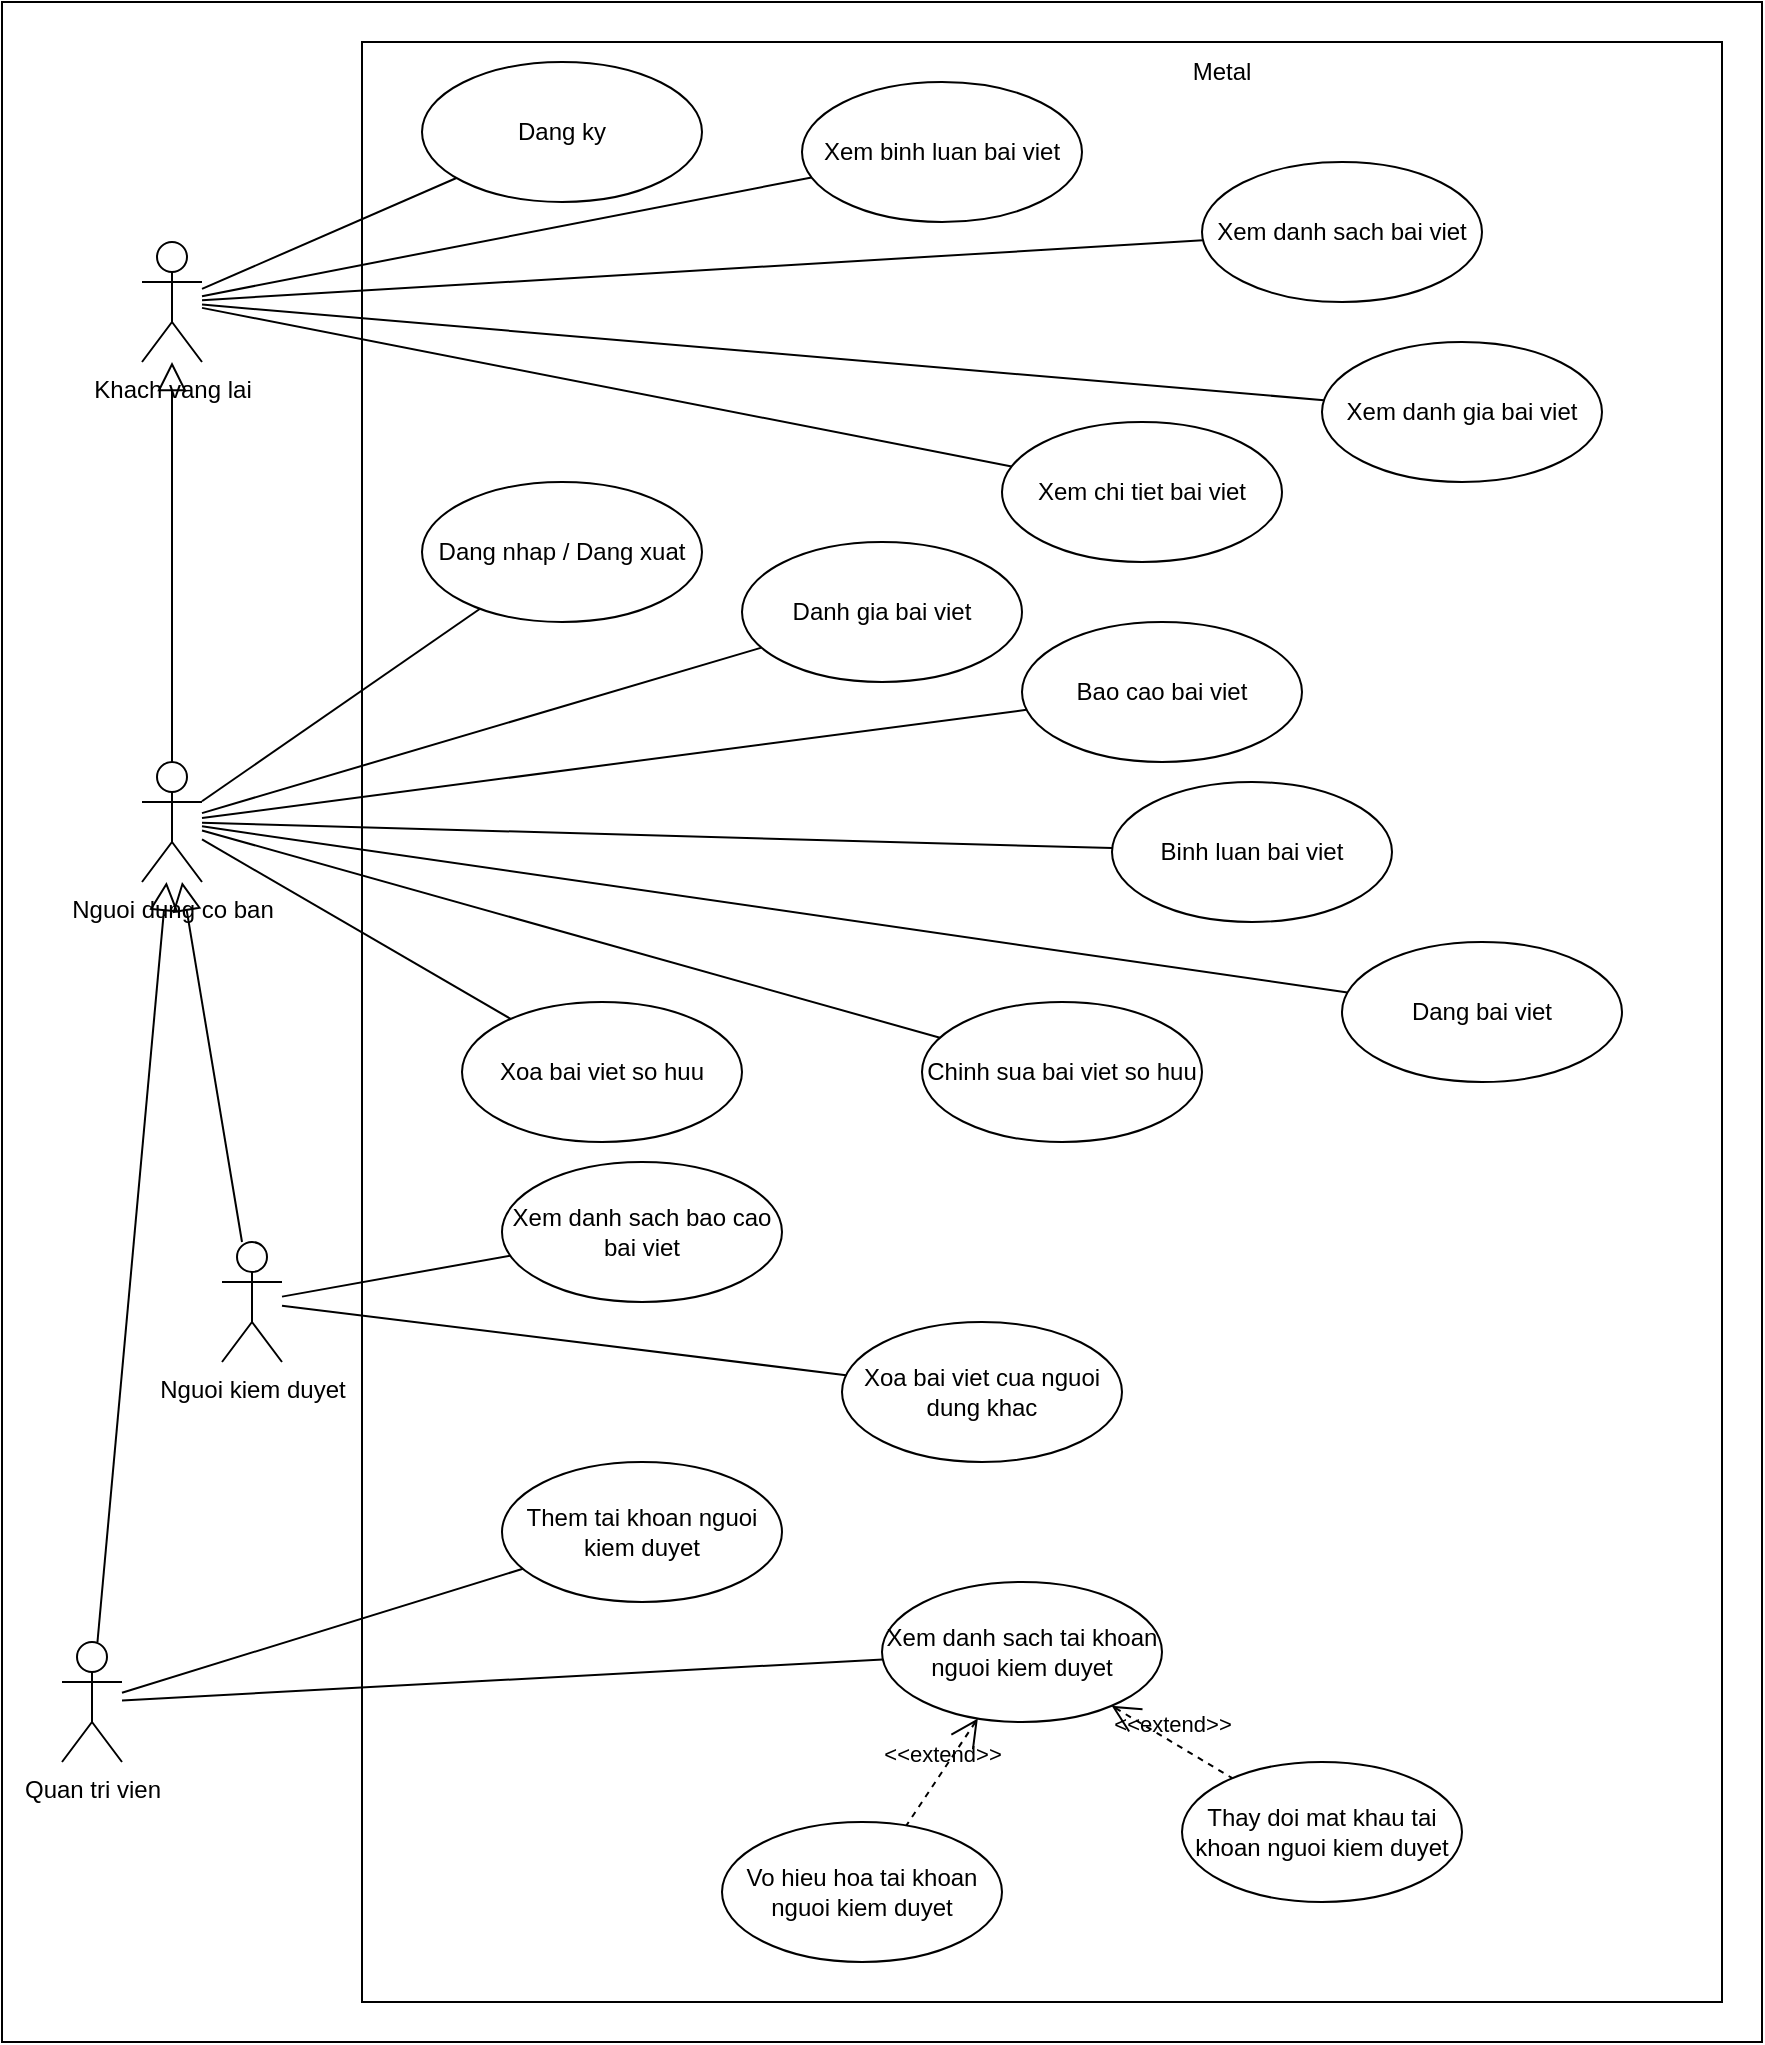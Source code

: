 <mxfile version="20.6.2" type="device"><diagram id="sE9OV-S0o6tR0K1Dm4XS" name="Page-1"><mxGraphModel dx="1831" dy="1526" grid="1" gridSize="10" guides="1" tooltips="1" connect="1" arrows="1" fold="1" page="1" pageScale="1" pageWidth="3300" pageHeight="4681" math="0" shadow="0"><root><mxCell id="0"/><mxCell id="1" parent="0"/><mxCell id="O-cRRPbKCrsoTmMjzpzN-56" value="" style="rounded=0;whiteSpace=wrap;html=1;" vertex="1" parent="1"><mxGeometry x="440" y="60" width="880" height="1020" as="geometry"/></mxCell><mxCell id="O-cRRPbKCrsoTmMjzpzN-8" value="" style="rounded=0;whiteSpace=wrap;html=1;" vertex="1" parent="1"><mxGeometry x="620" y="80" width="680" height="980" as="geometry"/></mxCell><mxCell id="O-cRRPbKCrsoTmMjzpzN-1" value="Khach vang lai" style="shape=umlActor;html=1;verticalLabelPosition=bottom;verticalAlign=top;align=center;" vertex="1" parent="1"><mxGeometry x="510" y="180" width="30" height="60" as="geometry"/></mxCell><mxCell id="O-cRRPbKCrsoTmMjzpzN-2" value="Nguoi dung co ban" style="shape=umlActor;html=1;verticalLabelPosition=bottom;verticalAlign=top;align=center;" vertex="1" parent="1"><mxGeometry x="510" y="440" width="30" height="60" as="geometry"/></mxCell><mxCell id="O-cRRPbKCrsoTmMjzpzN-3" value="Nguoi kiem duyet" style="shape=umlActor;html=1;verticalLabelPosition=bottom;verticalAlign=top;align=center;" vertex="1" parent="1"><mxGeometry x="550" y="680" width="30" height="60" as="geometry"/></mxCell><mxCell id="O-cRRPbKCrsoTmMjzpzN-6" value="Quan tri vien" style="shape=umlActor;html=1;verticalLabelPosition=bottom;verticalAlign=top;align=center;" vertex="1" parent="1"><mxGeometry x="470" y="880" width="30" height="60" as="geometry"/></mxCell><mxCell id="O-cRRPbKCrsoTmMjzpzN-9" value="Dang ky" style="ellipse;whiteSpace=wrap;html=1;" vertex="1" parent="1"><mxGeometry x="650" y="90" width="140" height="70" as="geometry"/></mxCell><mxCell id="O-cRRPbKCrsoTmMjzpzN-10" value="Xem binh luan bai viet" style="ellipse;whiteSpace=wrap;html=1;" vertex="1" parent="1"><mxGeometry x="840" y="100" width="140" height="70" as="geometry"/></mxCell><mxCell id="O-cRRPbKCrsoTmMjzpzN-11" value="Xem danh sach bai viet" style="ellipse;whiteSpace=wrap;html=1;" vertex="1" parent="1"><mxGeometry x="1040" y="140" width="140" height="70" as="geometry"/></mxCell><mxCell id="O-cRRPbKCrsoTmMjzpzN-14" value="" style="edgeStyle=none;html=1;endArrow=none;verticalAlign=bottom;rounded=0;" edge="1" parent="1" source="O-cRRPbKCrsoTmMjzpzN-1" target="O-cRRPbKCrsoTmMjzpzN-9"><mxGeometry width="160" relative="1" as="geometry"><mxPoint x="850" y="770" as="sourcePoint"/><mxPoint x="1010" y="770" as="targetPoint"/></mxGeometry></mxCell><mxCell id="O-cRRPbKCrsoTmMjzpzN-15" value="Xem danh gia bai viet" style="ellipse;whiteSpace=wrap;html=1;" vertex="1" parent="1"><mxGeometry x="1100" y="230" width="140" height="70" as="geometry"/></mxCell><mxCell id="O-cRRPbKCrsoTmMjzpzN-16" value="Xem chi tiet bai viet" style="ellipse;whiteSpace=wrap;html=1;" vertex="1" parent="1"><mxGeometry x="940" y="270" width="140" height="70" as="geometry"/></mxCell><mxCell id="O-cRRPbKCrsoTmMjzpzN-17" value="Dang nhap / Dang xuat" style="ellipse;whiteSpace=wrap;html=1;" vertex="1" parent="1"><mxGeometry x="650" y="300" width="140" height="70" as="geometry"/></mxCell><mxCell id="O-cRRPbKCrsoTmMjzpzN-18" value="Danh gia bai viet" style="ellipse;whiteSpace=wrap;html=1;" vertex="1" parent="1"><mxGeometry x="810" y="330" width="140" height="70" as="geometry"/></mxCell><mxCell id="O-cRRPbKCrsoTmMjzpzN-19" value="Bao cao bai viet" style="ellipse;whiteSpace=wrap;html=1;" vertex="1" parent="1"><mxGeometry x="950" y="370" width="140" height="70" as="geometry"/></mxCell><mxCell id="O-cRRPbKCrsoTmMjzpzN-20" value="Binh luan bai viet" style="ellipse;whiteSpace=wrap;html=1;" vertex="1" parent="1"><mxGeometry x="995" y="450" width="140" height="70" as="geometry"/></mxCell><mxCell id="O-cRRPbKCrsoTmMjzpzN-21" value="Dang bai viet" style="ellipse;whiteSpace=wrap;html=1;" vertex="1" parent="1"><mxGeometry x="1110" y="530" width="140" height="70" as="geometry"/></mxCell><mxCell id="O-cRRPbKCrsoTmMjzpzN-22" value="Chinh sua bai viet so huu" style="ellipse;whiteSpace=wrap;html=1;" vertex="1" parent="1"><mxGeometry x="900" y="560" width="140" height="70" as="geometry"/></mxCell><mxCell id="O-cRRPbKCrsoTmMjzpzN-23" value="Xoa bai viet so huu" style="ellipse;whiteSpace=wrap;html=1;" vertex="1" parent="1"><mxGeometry x="670" y="560" width="140" height="70" as="geometry"/></mxCell><mxCell id="O-cRRPbKCrsoTmMjzpzN-24" value="Xem danh sach bao cao bai viet" style="ellipse;whiteSpace=wrap;html=1;" vertex="1" parent="1"><mxGeometry x="690" y="640" width="140" height="70" as="geometry"/></mxCell><mxCell id="O-cRRPbKCrsoTmMjzpzN-25" value="Xoa bai viet cua nguoi dung khac" style="ellipse;whiteSpace=wrap;html=1;" vertex="1" parent="1"><mxGeometry x="860" y="720" width="140" height="70" as="geometry"/></mxCell><mxCell id="O-cRRPbKCrsoTmMjzpzN-26" value="Them tai khoan nguoi kiem duyet" style="ellipse;whiteSpace=wrap;html=1;" vertex="1" parent="1"><mxGeometry x="690" y="790" width="140" height="70" as="geometry"/></mxCell><mxCell id="O-cRRPbKCrsoTmMjzpzN-27" value="Xem danh sach tai khoan nguoi kiem duyet" style="ellipse;whiteSpace=wrap;html=1;" vertex="1" parent="1"><mxGeometry x="880" y="850" width="140" height="70" as="geometry"/></mxCell><mxCell id="O-cRRPbKCrsoTmMjzpzN-28" value="Vo hieu hoa tai khoan nguoi kiem duyet" style="ellipse;whiteSpace=wrap;html=1;" vertex="1" parent="1"><mxGeometry x="800" y="970" width="140" height="70" as="geometry"/></mxCell><mxCell id="O-cRRPbKCrsoTmMjzpzN-29" value="Thay doi mat khau tai khoan nguoi kiem duyet" style="ellipse;whiteSpace=wrap;html=1;" vertex="1" parent="1"><mxGeometry x="1030" y="940" width="140" height="70" as="geometry"/></mxCell><mxCell id="O-cRRPbKCrsoTmMjzpzN-30" value="" style="edgeStyle=none;html=1;endArrow=none;verticalAlign=bottom;rounded=0;" edge="1" parent="1" source="O-cRRPbKCrsoTmMjzpzN-1" target="O-cRRPbKCrsoTmMjzpzN-10"><mxGeometry width="160" relative="1" as="geometry"><mxPoint x="470" y="210" as="sourcePoint"/><mxPoint x="750" y="210" as="targetPoint"/></mxGeometry></mxCell><mxCell id="O-cRRPbKCrsoTmMjzpzN-31" value="" style="edgeStyle=none;html=1;endArrow=none;verticalAlign=bottom;rounded=0;" edge="1" parent="1" source="O-cRRPbKCrsoTmMjzpzN-1" target="O-cRRPbKCrsoTmMjzpzN-11"><mxGeometry width="160" relative="1" as="geometry"><mxPoint x="480" y="220" as="sourcePoint"/><mxPoint x="760" y="220" as="targetPoint"/></mxGeometry></mxCell><mxCell id="O-cRRPbKCrsoTmMjzpzN-32" value="" style="edgeStyle=none;html=1;endArrow=none;verticalAlign=bottom;rounded=0;" edge="1" parent="1" source="O-cRRPbKCrsoTmMjzpzN-1" target="O-cRRPbKCrsoTmMjzpzN-15"><mxGeometry width="160" relative="1" as="geometry"><mxPoint x="490" y="230" as="sourcePoint"/><mxPoint x="770" y="230" as="targetPoint"/></mxGeometry></mxCell><mxCell id="O-cRRPbKCrsoTmMjzpzN-33" value="" style="edgeStyle=none;html=1;endArrow=block;endFill=0;endSize=12;verticalAlign=bottom;rounded=0;" edge="1" parent="1" source="O-cRRPbKCrsoTmMjzpzN-2" target="O-cRRPbKCrsoTmMjzpzN-1"><mxGeometry width="160" relative="1" as="geometry"><mxPoint x="850" y="730" as="sourcePoint"/><mxPoint x="1010" y="730" as="targetPoint"/></mxGeometry></mxCell><mxCell id="O-cRRPbKCrsoTmMjzpzN-34" value="" style="edgeStyle=none;html=1;endArrow=none;verticalAlign=bottom;rounded=0;" edge="1" parent="1" source="O-cRRPbKCrsoTmMjzpzN-1" target="O-cRRPbKCrsoTmMjzpzN-16"><mxGeometry width="160" relative="1" as="geometry"><mxPoint x="500" y="240" as="sourcePoint"/><mxPoint x="780" y="240" as="targetPoint"/></mxGeometry></mxCell><mxCell id="O-cRRPbKCrsoTmMjzpzN-35" value="" style="edgeStyle=none;html=1;endArrow=none;verticalAlign=bottom;rounded=0;" edge="1" parent="1" source="O-cRRPbKCrsoTmMjzpzN-2" target="O-cRRPbKCrsoTmMjzpzN-17"><mxGeometry width="160" relative="1" as="geometry"><mxPoint x="510" y="250" as="sourcePoint"/><mxPoint x="790" y="250" as="targetPoint"/></mxGeometry></mxCell><mxCell id="O-cRRPbKCrsoTmMjzpzN-36" value="" style="edgeStyle=none;html=1;endArrow=none;verticalAlign=bottom;rounded=0;" edge="1" parent="1" source="O-cRRPbKCrsoTmMjzpzN-2" target="O-cRRPbKCrsoTmMjzpzN-19"><mxGeometry width="160" relative="1" as="geometry"><mxPoint x="520" y="260" as="sourcePoint"/><mxPoint x="800" y="260" as="targetPoint"/></mxGeometry></mxCell><mxCell id="O-cRRPbKCrsoTmMjzpzN-37" value="" style="edgeStyle=none;html=1;endArrow=none;verticalAlign=bottom;rounded=0;" edge="1" parent="1" source="O-cRRPbKCrsoTmMjzpzN-2" target="O-cRRPbKCrsoTmMjzpzN-18"><mxGeometry width="160" relative="1" as="geometry"><mxPoint x="530" y="270" as="sourcePoint"/><mxPoint x="810" y="270" as="targetPoint"/></mxGeometry></mxCell><mxCell id="O-cRRPbKCrsoTmMjzpzN-38" value="" style="edgeStyle=none;html=1;endArrow=none;verticalAlign=bottom;rounded=0;" edge="1" parent="1" source="O-cRRPbKCrsoTmMjzpzN-2" target="O-cRRPbKCrsoTmMjzpzN-20"><mxGeometry width="160" relative="1" as="geometry"><mxPoint x="540" y="280" as="sourcePoint"/><mxPoint x="820" y="280" as="targetPoint"/></mxGeometry></mxCell><mxCell id="O-cRRPbKCrsoTmMjzpzN-39" value="" style="edgeStyle=none;html=1;endArrow=none;verticalAlign=bottom;rounded=0;" edge="1" parent="1" source="O-cRRPbKCrsoTmMjzpzN-2" target="O-cRRPbKCrsoTmMjzpzN-21"><mxGeometry width="160" relative="1" as="geometry"><mxPoint x="530" y="510" as="sourcePoint"/><mxPoint x="830" y="290" as="targetPoint"/></mxGeometry></mxCell><mxCell id="O-cRRPbKCrsoTmMjzpzN-40" value="" style="edgeStyle=none;html=1;endArrow=none;verticalAlign=bottom;rounded=0;" edge="1" parent="1" source="O-cRRPbKCrsoTmMjzpzN-2" target="O-cRRPbKCrsoTmMjzpzN-22"><mxGeometry width="160" relative="1" as="geometry"><mxPoint x="560" y="300" as="sourcePoint"/><mxPoint x="840" y="300" as="targetPoint"/></mxGeometry></mxCell><mxCell id="O-cRRPbKCrsoTmMjzpzN-41" value="" style="edgeStyle=none;html=1;endArrow=none;verticalAlign=bottom;rounded=0;" edge="1" parent="1" source="O-cRRPbKCrsoTmMjzpzN-2" target="O-cRRPbKCrsoTmMjzpzN-23"><mxGeometry width="160" relative="1" as="geometry"><mxPoint x="570" y="310" as="sourcePoint"/><mxPoint x="850" y="310" as="targetPoint"/></mxGeometry></mxCell><mxCell id="O-cRRPbKCrsoTmMjzpzN-42" value="" style="edgeStyle=none;html=1;endArrow=none;verticalAlign=bottom;rounded=0;" edge="1" parent="1" source="O-cRRPbKCrsoTmMjzpzN-3" target="O-cRRPbKCrsoTmMjzpzN-24"><mxGeometry width="160" relative="1" as="geometry"><mxPoint x="580" y="320" as="sourcePoint"/><mxPoint x="860" y="320" as="targetPoint"/></mxGeometry></mxCell><mxCell id="O-cRRPbKCrsoTmMjzpzN-43" value="" style="edgeStyle=none;html=1;endArrow=none;verticalAlign=bottom;rounded=0;" edge="1" parent="1" source="O-cRRPbKCrsoTmMjzpzN-3" target="O-cRRPbKCrsoTmMjzpzN-25"><mxGeometry width="160" relative="1" as="geometry"><mxPoint x="590" y="330" as="sourcePoint"/><mxPoint x="870" y="330" as="targetPoint"/></mxGeometry></mxCell><mxCell id="O-cRRPbKCrsoTmMjzpzN-44" value="" style="edgeStyle=none;html=1;endArrow=none;verticalAlign=bottom;rounded=0;" edge="1" parent="1" source="O-cRRPbKCrsoTmMjzpzN-6" target="O-cRRPbKCrsoTmMjzpzN-26"><mxGeometry width="160" relative="1" as="geometry"><mxPoint x="600" y="340" as="sourcePoint"/><mxPoint x="880" y="340" as="targetPoint"/></mxGeometry></mxCell><mxCell id="O-cRRPbKCrsoTmMjzpzN-47" value="" style="edgeStyle=none;html=1;endArrow=none;verticalAlign=bottom;rounded=0;" edge="1" parent="1" source="O-cRRPbKCrsoTmMjzpzN-6" target="O-cRRPbKCrsoTmMjzpzN-27"><mxGeometry width="160" relative="1" as="geometry"><mxPoint x="630" y="370" as="sourcePoint"/><mxPoint x="910" y="370" as="targetPoint"/></mxGeometry></mxCell><mxCell id="O-cRRPbKCrsoTmMjzpzN-49" value="&amp;lt;&amp;lt;extend&amp;gt;&amp;gt;" style="edgeStyle=none;html=1;startArrow=open;endArrow=none;startSize=12;verticalAlign=bottom;dashed=1;labelBackgroundColor=none;rounded=0;" edge="1" parent="1" source="O-cRRPbKCrsoTmMjzpzN-27" target="O-cRRPbKCrsoTmMjzpzN-29"><mxGeometry width="160" relative="1" as="geometry"><mxPoint x="1160" y="1040" as="sourcePoint"/><mxPoint x="1320" y="1040" as="targetPoint"/></mxGeometry></mxCell><mxCell id="O-cRRPbKCrsoTmMjzpzN-50" value="&amp;lt;&amp;lt;extend&amp;gt;&amp;gt;" style="edgeStyle=none;html=1;startArrow=open;endArrow=none;startSize=12;verticalAlign=bottom;dashed=1;labelBackgroundColor=none;rounded=0;" edge="1" parent="1" source="O-cRRPbKCrsoTmMjzpzN-27" target="O-cRRPbKCrsoTmMjzpzN-28"><mxGeometry width="160" relative="1" as="geometry"><mxPoint x="975.804" y="1106.935" as="sourcePoint"/><mxPoint x="1114.358" y="1132.844" as="targetPoint"/></mxGeometry></mxCell><mxCell id="O-cRRPbKCrsoTmMjzpzN-51" value="" style="edgeStyle=none;html=1;endArrow=block;endFill=0;endSize=12;verticalAlign=bottom;rounded=0;" edge="1" parent="1" source="O-cRRPbKCrsoTmMjzpzN-3" target="O-cRRPbKCrsoTmMjzpzN-2"><mxGeometry width="160" relative="1" as="geometry"><mxPoint x="850" y="730" as="sourcePoint"/><mxPoint x="1010" y="730" as="targetPoint"/></mxGeometry></mxCell><mxCell id="O-cRRPbKCrsoTmMjzpzN-52" value="" style="edgeStyle=none;html=1;endArrow=block;endFill=0;endSize=12;verticalAlign=bottom;rounded=0;" edge="1" parent="1" source="O-cRRPbKCrsoTmMjzpzN-6" target="O-cRRPbKCrsoTmMjzpzN-2"><mxGeometry width="160" relative="1" as="geometry"><mxPoint x="536" y="720" as="sourcePoint"/><mxPoint x="464" y="480" as="targetPoint"/></mxGeometry></mxCell><mxCell id="O-cRRPbKCrsoTmMjzpzN-53" value="Metal" style="text;html=1;strokeColor=none;fillColor=none;align=center;verticalAlign=middle;whiteSpace=wrap;rounded=0;" vertex="1" parent="1"><mxGeometry x="965" y="80" width="170" height="30" as="geometry"/></mxCell></root></mxGraphModel></diagram></mxfile>